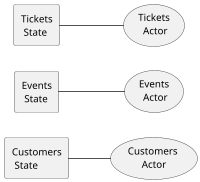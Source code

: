 @startuml

scale 0.7
left to right direction

agent "Customers\n State" as CustomersState
agent "Events\n State" as EventsState
agent "Tickets\n State" as TicketsState

usecase "Customers\n Actor" as CustomersActor
usecase "Events\n Actor" as EventsActor
usecase "Tickets\n Actor" as TicketsActor

CustomersState -- CustomersActor
EventsState -- EventsActor
TicketsState -- TicketsActor

@enduml